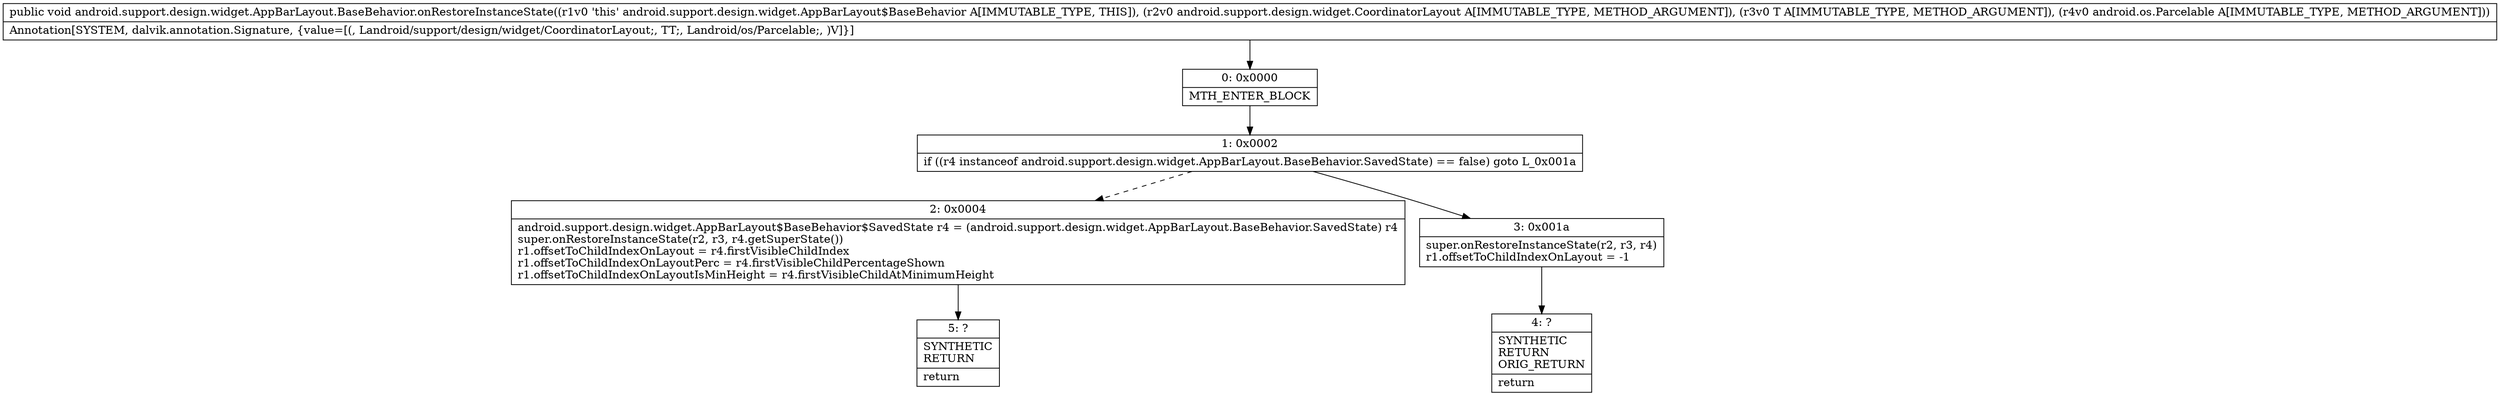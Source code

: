 digraph "CFG forandroid.support.design.widget.AppBarLayout.BaseBehavior.onRestoreInstanceState(Landroid\/support\/design\/widget\/CoordinatorLayout;Landroid\/support\/design\/widget\/AppBarLayout;Landroid\/os\/Parcelable;)V" {
Node_0 [shape=record,label="{0\:\ 0x0000|MTH_ENTER_BLOCK\l}"];
Node_1 [shape=record,label="{1\:\ 0x0002|if ((r4 instanceof android.support.design.widget.AppBarLayout.BaseBehavior.SavedState) == false) goto L_0x001a\l}"];
Node_2 [shape=record,label="{2\:\ 0x0004|android.support.design.widget.AppBarLayout$BaseBehavior$SavedState r4 = (android.support.design.widget.AppBarLayout.BaseBehavior.SavedState) r4\lsuper.onRestoreInstanceState(r2, r3, r4.getSuperState())\lr1.offsetToChildIndexOnLayout = r4.firstVisibleChildIndex\lr1.offsetToChildIndexOnLayoutPerc = r4.firstVisibleChildPercentageShown\lr1.offsetToChildIndexOnLayoutIsMinHeight = r4.firstVisibleChildAtMinimumHeight\l}"];
Node_3 [shape=record,label="{3\:\ 0x001a|super.onRestoreInstanceState(r2, r3, r4)\lr1.offsetToChildIndexOnLayout = \-1\l}"];
Node_4 [shape=record,label="{4\:\ ?|SYNTHETIC\lRETURN\lORIG_RETURN\l|return\l}"];
Node_5 [shape=record,label="{5\:\ ?|SYNTHETIC\lRETURN\l|return\l}"];
MethodNode[shape=record,label="{public void android.support.design.widget.AppBarLayout.BaseBehavior.onRestoreInstanceState((r1v0 'this' android.support.design.widget.AppBarLayout$BaseBehavior A[IMMUTABLE_TYPE, THIS]), (r2v0 android.support.design.widget.CoordinatorLayout A[IMMUTABLE_TYPE, METHOD_ARGUMENT]), (r3v0 T A[IMMUTABLE_TYPE, METHOD_ARGUMENT]), (r4v0 android.os.Parcelable A[IMMUTABLE_TYPE, METHOD_ARGUMENT]))  | Annotation[SYSTEM, dalvik.annotation.Signature, \{value=[(, Landroid\/support\/design\/widget\/CoordinatorLayout;, TT;, Landroid\/os\/Parcelable;, )V]\}]\l}"];
MethodNode -> Node_0;
Node_0 -> Node_1;
Node_1 -> Node_2[style=dashed];
Node_1 -> Node_3;
Node_2 -> Node_5;
Node_3 -> Node_4;
}

